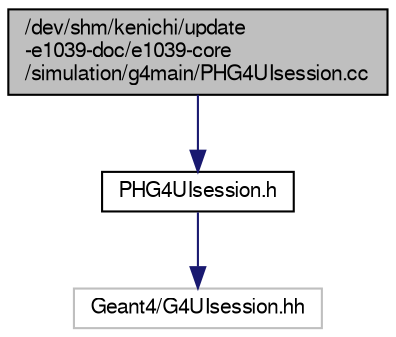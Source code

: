 digraph "/dev/shm/kenichi/update-e1039-doc/e1039-core/simulation/g4main/PHG4UIsession.cc"
{
  bgcolor="transparent";
  edge [fontname="FreeSans",fontsize="10",labelfontname="FreeSans",labelfontsize="10"];
  node [fontname="FreeSans",fontsize="10",shape=record];
  Node1 [label="/dev/shm/kenichi/update\l-e1039-doc/e1039-core\l/simulation/g4main/PHG4UIsession.cc",height=0.2,width=0.4,color="black", fillcolor="grey75", style="filled" fontcolor="black"];
  Node1 -> Node2 [color="midnightblue",fontsize="10",style="solid",fontname="FreeSans"];
  Node2 [label="PHG4UIsession.h",height=0.2,width=0.4,color="black",URL="$d0/d0f/PHG4UIsession_8h.html"];
  Node2 -> Node3 [color="midnightblue",fontsize="10",style="solid",fontname="FreeSans"];
  Node3 [label="Geant4/G4UIsession.hh",height=0.2,width=0.4,color="grey75"];
}
